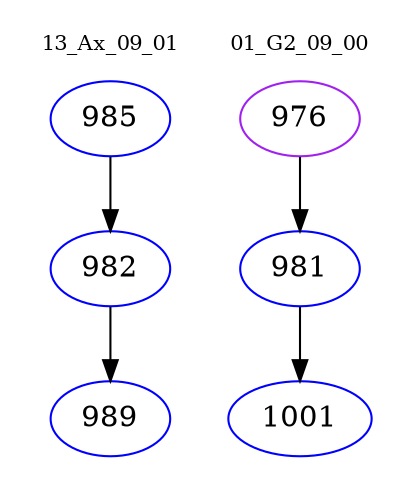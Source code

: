 digraph{
subgraph cluster_0 {
color = white
label = "13_Ax_09_01";
fontsize=10;
T0_985 [label="985", color="blue"]
T0_985 -> T0_982 [color="black"]
T0_982 [label="982", color="blue"]
T0_982 -> T0_989 [color="black"]
T0_989 [label="989", color="blue"]
}
subgraph cluster_1 {
color = white
label = "01_G2_09_00";
fontsize=10;
T1_976 [label="976", color="purple"]
T1_976 -> T1_981 [color="black"]
T1_981 [label="981", color="blue"]
T1_981 -> T1_1001 [color="black"]
T1_1001 [label="1001", color="blue"]
}
}
